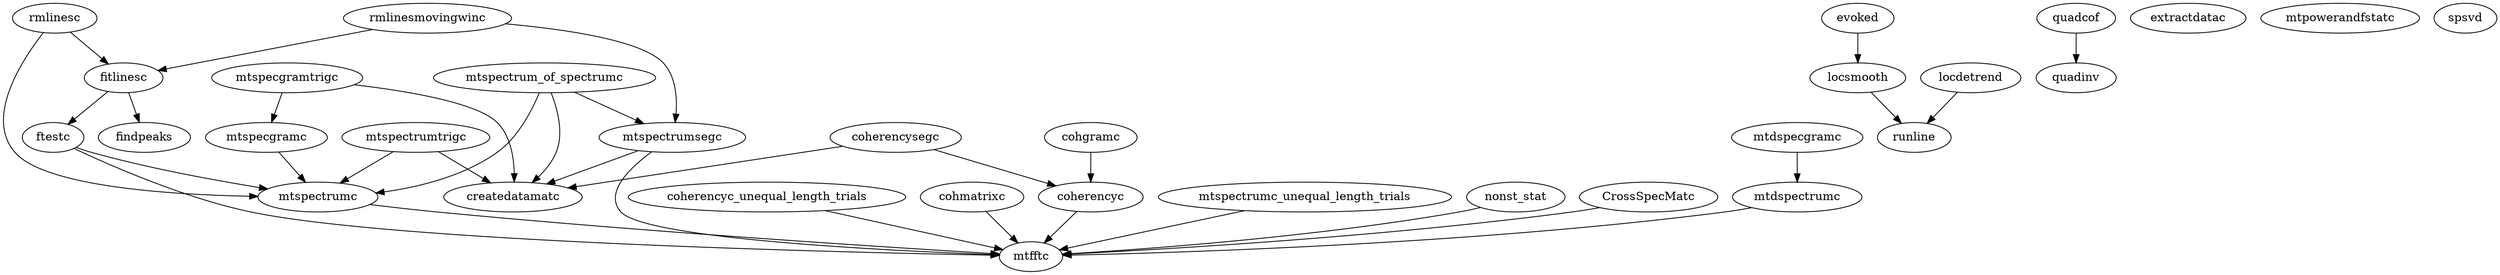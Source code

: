 /* Created by mdot for Matlab */
digraph m2html {
  CrossSpecMatc -> mtfftc;
  coherencyc -> mtfftc;
  coherencyc_unequal_length_trials -> mtfftc;
  coherencysegc -> coherencyc;
  coherencysegc -> createdatamatc;
  cohgramc -> coherencyc;
  cohmatrixc -> mtfftc;
  evoked -> locsmooth;
  fitlinesc -> findpeaks;
  fitlinesc -> ftestc;
  ftestc -> mtfftc;
  ftestc -> mtspectrumc;
  locdetrend -> runline;
  locsmooth -> runline;
  mtdspecgramc -> mtdspectrumc;
  mtdspectrumc -> mtfftc;
  mtspecgramc -> mtspectrumc;
  mtspecgramtrigc -> createdatamatc;
  mtspecgramtrigc -> mtspecgramc;
  mtspectrum_of_spectrumc -> createdatamatc;
  mtspectrum_of_spectrumc -> mtspectrumc;
  mtspectrum_of_spectrumc -> mtspectrumsegc;
  mtspectrumc -> mtfftc;
  mtspectrumc_unequal_length_trials -> mtfftc;
  mtspectrumsegc -> createdatamatc;
  mtspectrumsegc -> mtfftc;
  mtspectrumtrigc -> createdatamatc;
  mtspectrumtrigc -> mtspectrumc;
  nonst_stat -> mtfftc;
  quadcof -> quadinv;
  rmlinesc -> fitlinesc;
  rmlinesc -> mtspectrumc;
  rmlinesmovingwinc -> fitlinesc;
  rmlinesmovingwinc -> mtspectrumsegc;

  CrossSpecMatc [URL="CrossSpecMatc.html"];
  coherencyc [URL="coherencyc.html"];
  coherencyc_unequal_length_trials [URL="coherencyc_unequal_length_trials.html"];
  coherencysegc [URL="coherencysegc.html"];
  cohgramc [URL="cohgramc.html"];
  cohmatrixc [URL="cohmatrixc.html"];
  createdatamatc [URL="createdatamatc.html"];
  evoked [URL="evoked.html"];
  extractdatac [URL="extractdatac.html"];
  findpeaks [URL="findpeaks.html"];
  fitlinesc [URL="fitlinesc.html"];
  ftestc [URL="ftestc.html"];
  locdetrend [URL="locdetrend.html"];
  locsmooth [URL="locsmooth.html"];
  mtdspecgramc [URL="mtdspecgramc.html"];
  mtdspectrumc [URL="mtdspectrumc.html"];
  mtfftc [URL="mtfftc.html"];
  mtpowerandfstatc [URL="mtpowerandfstatc.html"];
  mtspecgramc [URL="mtspecgramc.html"];
  mtspecgramtrigc [URL="mtspecgramtrigc.html"];
  mtspectrum_of_spectrumc [URL="mtspectrum_of_spectrumc.html"];
  mtspectrumc [URL="mtspectrumc.html"];
  mtspectrumc_unequal_length_trials [URL="mtspectrumc_unequal_length_trials.html"];
  mtspectrumsegc [URL="mtspectrumsegc.html"];
  mtspectrumtrigc [URL="mtspectrumtrigc.html"];
  nonst_stat [URL="nonst_stat.html"];
  quadcof [URL="quadcof.html"];
  quadinv [URL="quadinv.html"];
  rmlinesc [URL="rmlinesc.html"];
  rmlinesmovingwinc [URL="rmlinesmovingwinc.html"];
  runline [URL="runline.html"];
  spsvd [URL="spsvd.html"];
}